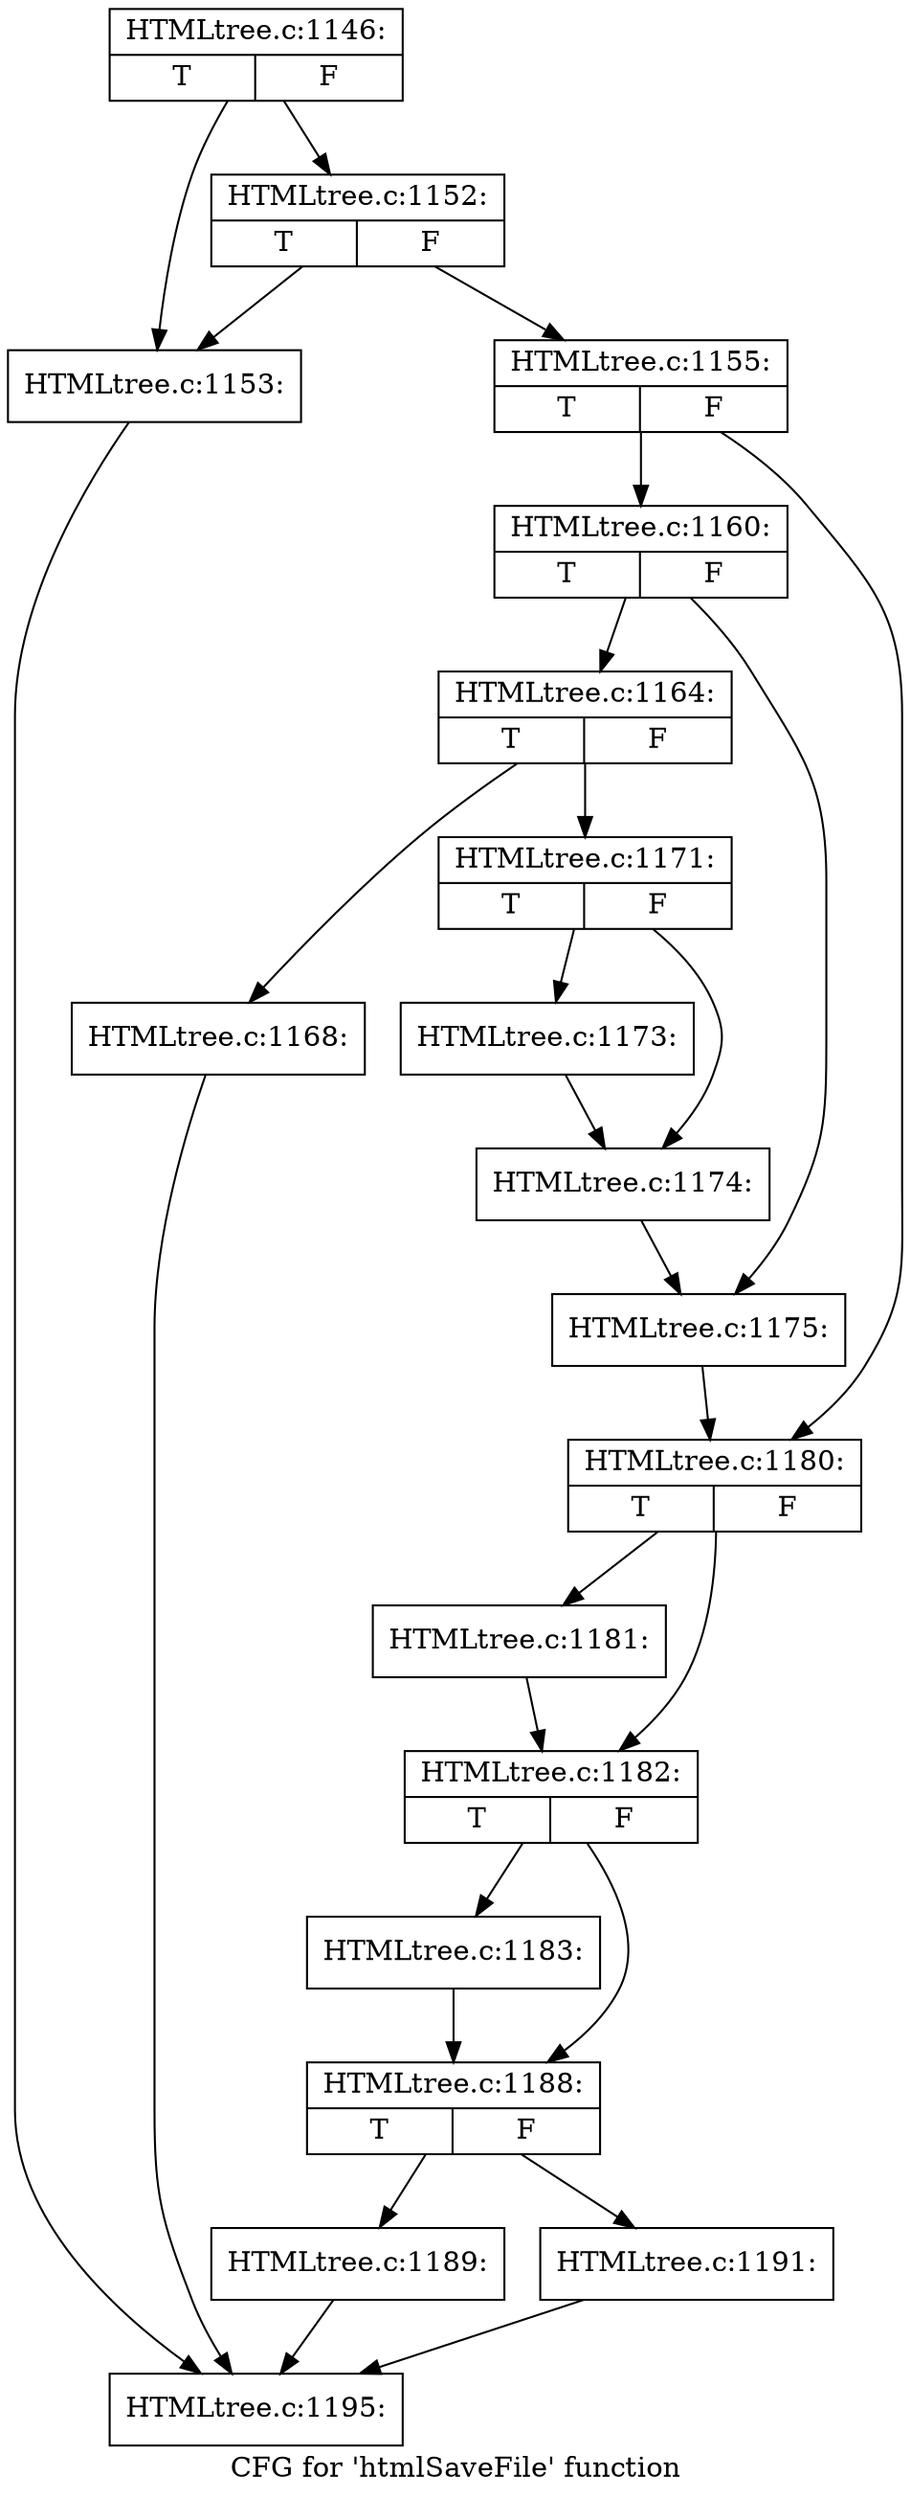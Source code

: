 digraph "CFG for 'htmlSaveFile' function" {
	label="CFG for 'htmlSaveFile' function";

	Node0x43aeba0 [shape=record,label="{HTMLtree.c:1146:|{<s0>T|<s1>F}}"];
	Node0x43aeba0 -> Node0x43b0060;
	Node0x43aeba0 -> Node0x43b0100;
	Node0x43b0100 [shape=record,label="{HTMLtree.c:1152:|{<s0>T|<s1>F}}"];
	Node0x43b0100 -> Node0x43b0060;
	Node0x43b0100 -> Node0x43b00b0;
	Node0x43b0060 [shape=record,label="{HTMLtree.c:1153:}"];
	Node0x43b0060 -> Node0x43aee20;
	Node0x43b00b0 [shape=record,label="{HTMLtree.c:1155:|{<s0>T|<s1>F}}"];
	Node0x43b00b0 -> Node0x43b0b20;
	Node0x43b00b0 -> Node0x43b0b70;
	Node0x43b0b20 [shape=record,label="{HTMLtree.c:1160:|{<s0>T|<s1>F}}"];
	Node0x43b0b20 -> Node0x43b13d0;
	Node0x43b0b20 -> Node0x43b1420;
	Node0x43b13d0 [shape=record,label="{HTMLtree.c:1164:|{<s0>T|<s1>F}}"];
	Node0x43b13d0 -> Node0x43b1970;
	Node0x43b13d0 -> Node0x43b19c0;
	Node0x43b1970 [shape=record,label="{HTMLtree.c:1168:}"];
	Node0x43b1970 -> Node0x43aee20;
	Node0x43b19c0 [shape=record,label="{HTMLtree.c:1171:|{<s0>T|<s1>F}}"];
	Node0x43b19c0 -> Node0x43b2250;
	Node0x43b19c0 -> Node0x43b22a0;
	Node0x43b2250 [shape=record,label="{HTMLtree.c:1173:}"];
	Node0x43b2250 -> Node0x43b22a0;
	Node0x43b22a0 [shape=record,label="{HTMLtree.c:1174:}"];
	Node0x43b22a0 -> Node0x43b1420;
	Node0x43b1420 [shape=record,label="{HTMLtree.c:1175:}"];
	Node0x43b1420 -> Node0x43b0b70;
	Node0x43b0b70 [shape=record,label="{HTMLtree.c:1180:|{<s0>T|<s1>F}}"];
	Node0x43b0b70 -> Node0x43b29e0;
	Node0x43b0b70 -> Node0x43b2a30;
	Node0x43b29e0 [shape=record,label="{HTMLtree.c:1181:}"];
	Node0x43b29e0 -> Node0x43b2a30;
	Node0x43b2a30 [shape=record,label="{HTMLtree.c:1182:|{<s0>T|<s1>F}}"];
	Node0x43b2a30 -> Node0x43b2f80;
	Node0x43b2a30 -> Node0x43b2fd0;
	Node0x43b2f80 [shape=record,label="{HTMLtree.c:1183:}"];
	Node0x43b2f80 -> Node0x43b2fd0;
	Node0x43b2fd0 [shape=record,label="{HTMLtree.c:1188:|{<s0>T|<s1>F}}"];
	Node0x43b2fd0 -> Node0x43b3de0;
	Node0x43b2fd0 -> Node0x43b4360;
	Node0x43b3de0 [shape=record,label="{HTMLtree.c:1189:}"];
	Node0x43b3de0 -> Node0x43aee20;
	Node0x43b4360 [shape=record,label="{HTMLtree.c:1191:}"];
	Node0x43b4360 -> Node0x43aee20;
	Node0x43aee20 [shape=record,label="{HTMLtree.c:1195:}"];
}
